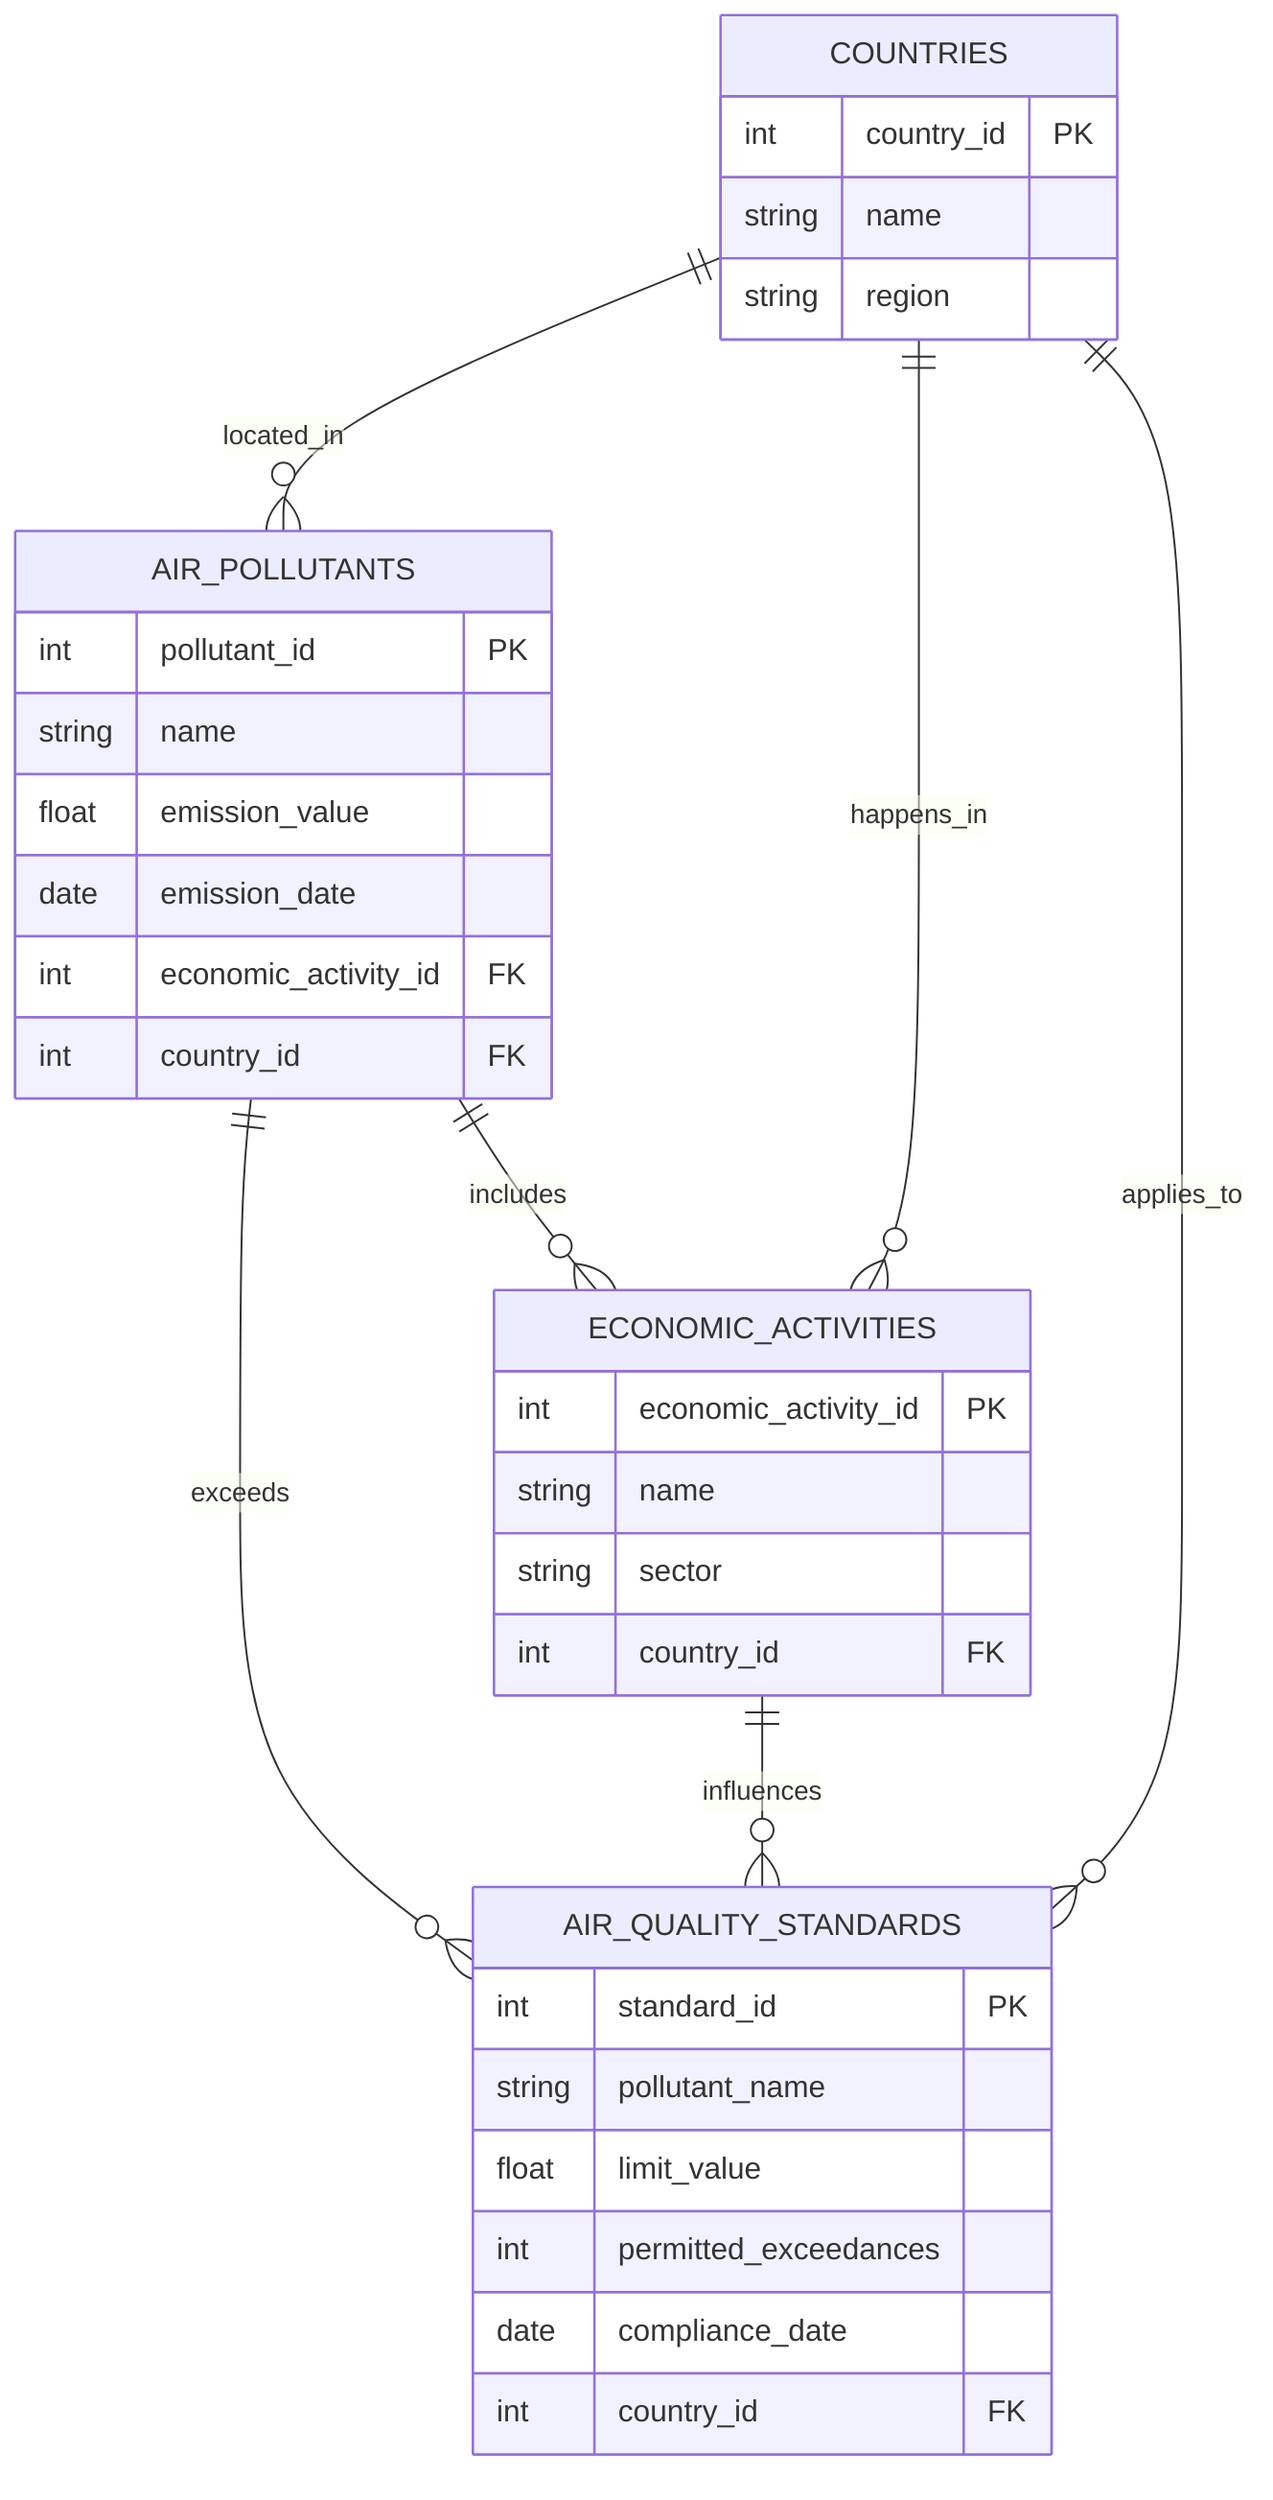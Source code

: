 erDiagram
    AIR_POLLUTANTS ||--o{ ECONOMIC_ACTIVITIES: includes
    AIR_POLLUTANTS ||--o{ AIR_QUALITY_STANDARDS: exceeds
    ECONOMIC_ACTIVITIES ||--o{ AIR_QUALITY_STANDARDS: influences
    COUNTRIES ||--o{ AIR_POLLUTANTS: located_in
    COUNTRIES ||--o{ ECONOMIC_ACTIVITIES: happens_in
    COUNTRIES ||--o{ AIR_QUALITY_STANDARDS: applies_to

    AIR_POLLUTANTS {
        int pollutant_id PK
        string name
        float emission_value
        date emission_date
        int economic_activity_id FK
        int country_id FK
    }
    
    ECONOMIC_ACTIVITIES {
        int economic_activity_id PK
        string name
        string sector
        int country_id FK
    }
    
    AIR_QUALITY_STANDARDS {
        int standard_id PK
        string pollutant_name
        float limit_value
        int permitted_exceedances
        date compliance_date
        int country_id FK
    }

    COUNTRIES {
        int country_id PK
        string name
        string region
    }